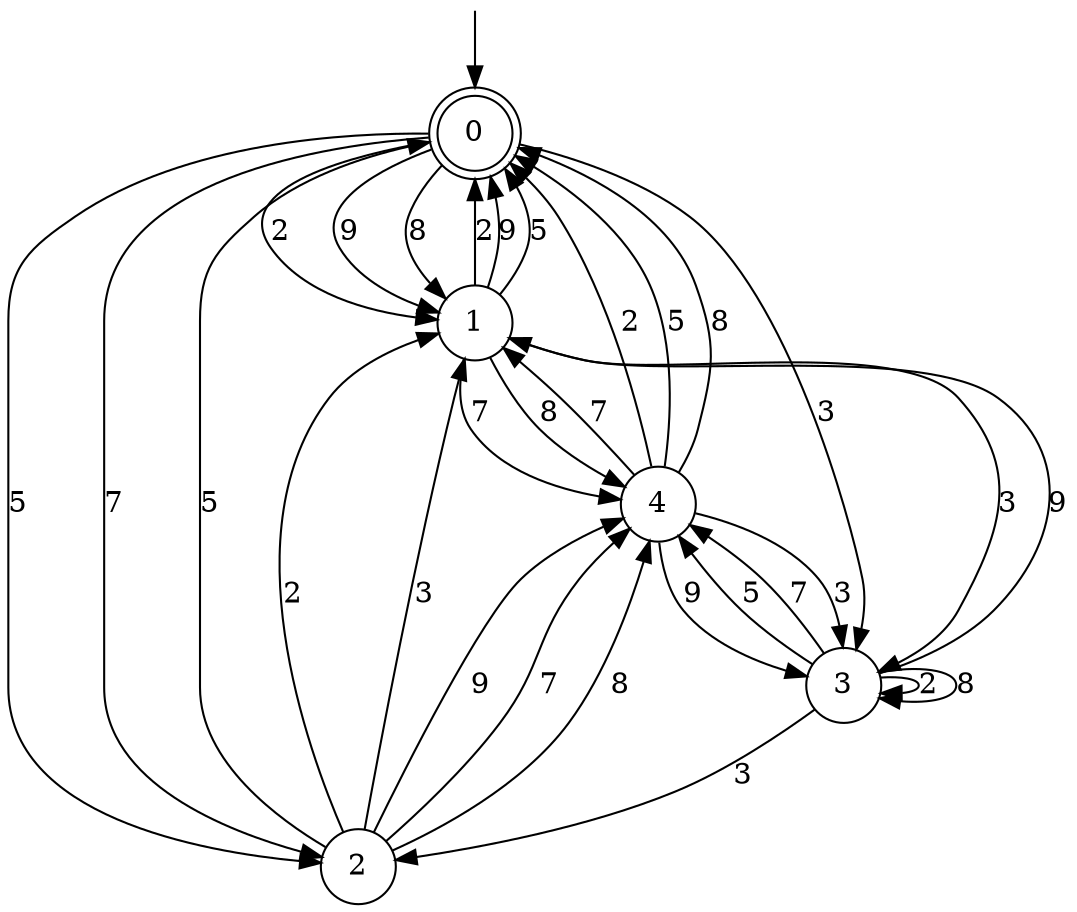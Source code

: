 digraph g {

	s0 [shape="doublecircle" label="0"];
	s1 [shape="circle" label="1"];
	s2 [shape="circle" label="2"];
	s3 [shape="circle" label="3"];
	s4 [shape="circle" label="4"];
	s0 -> s1 [label="2"];
	s0 -> s1 [label="9"];
	s0 -> s2 [label="5"];
	s0 -> s2 [label="7"];
	s0 -> s1 [label="8"];
	s0 -> s3 [label="3"];
	s1 -> s0 [label="2"];
	s1 -> s0 [label="9"];
	s1 -> s0 [label="5"];
	s1 -> s4 [label="7"];
	s1 -> s4 [label="8"];
	s1 -> s3 [label="3"];
	s2 -> s1 [label="2"];
	s2 -> s4 [label="9"];
	s2 -> s0 [label="5"];
	s2 -> s4 [label="7"];
	s2 -> s4 [label="8"];
	s2 -> s1 [label="3"];
	s3 -> s3 [label="2"];
	s3 -> s1 [label="9"];
	s3 -> s4 [label="5"];
	s3 -> s4 [label="7"];
	s3 -> s3 [label="8"];
	s3 -> s2 [label="3"];
	s4 -> s0 [label="2"];
	s4 -> s3 [label="9"];
	s4 -> s0 [label="5"];
	s4 -> s1 [label="7"];
	s4 -> s0 [label="8"];
	s4 -> s3 [label="3"];

__start0 [label="" shape="none" width="0" height="0"];
__start0 -> s0;

}
